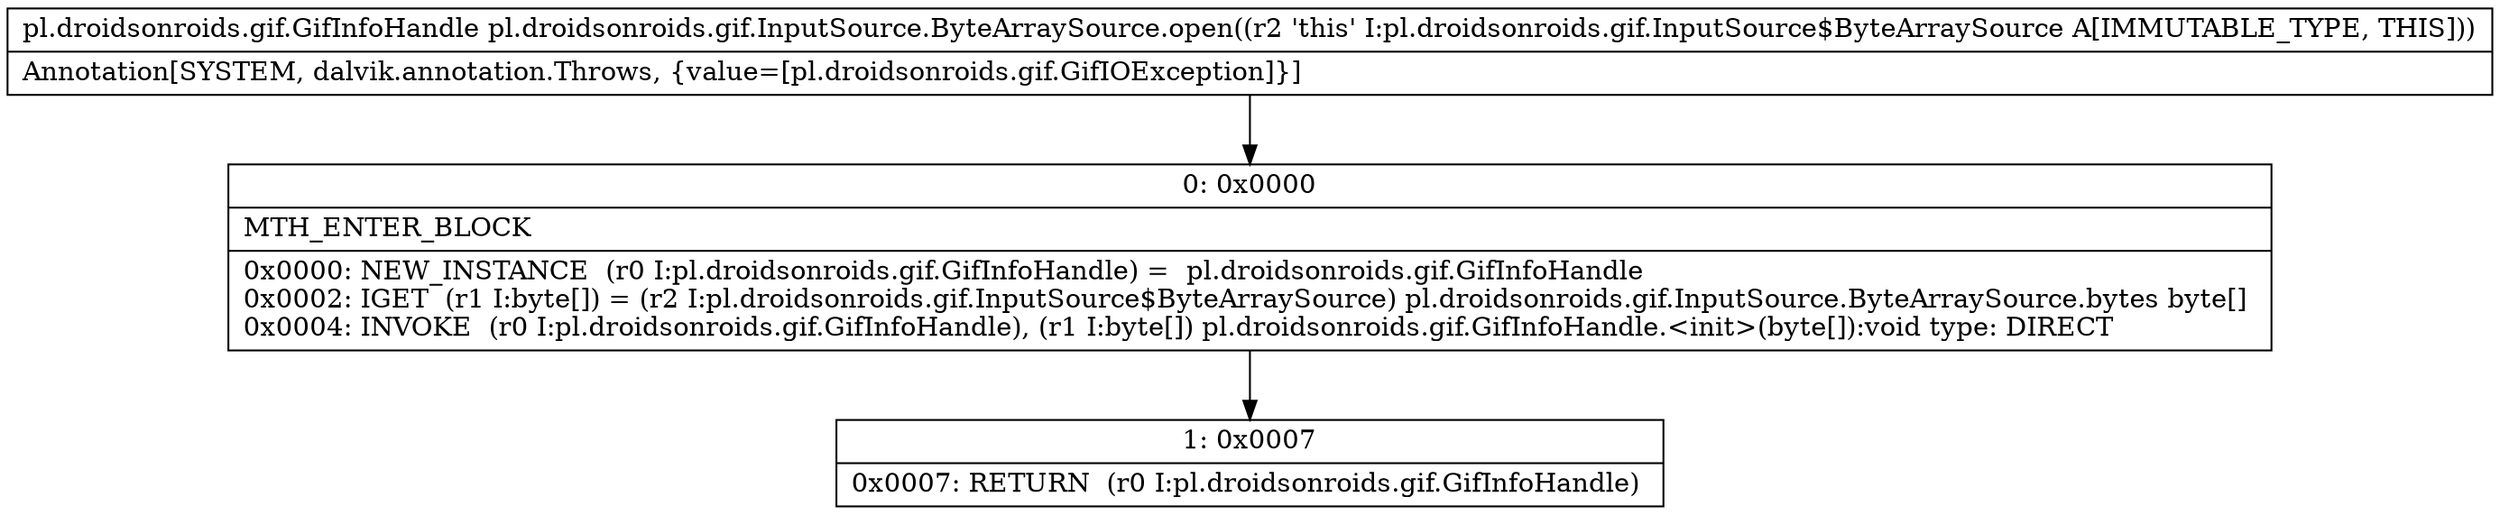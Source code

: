 digraph "CFG forpl.droidsonroids.gif.InputSource.ByteArraySource.open()Lpl\/droidsonroids\/gif\/GifInfoHandle;" {
Node_0 [shape=record,label="{0\:\ 0x0000|MTH_ENTER_BLOCK\l|0x0000: NEW_INSTANCE  (r0 I:pl.droidsonroids.gif.GifInfoHandle) =  pl.droidsonroids.gif.GifInfoHandle \l0x0002: IGET  (r1 I:byte[]) = (r2 I:pl.droidsonroids.gif.InputSource$ByteArraySource) pl.droidsonroids.gif.InputSource.ByteArraySource.bytes byte[] \l0x0004: INVOKE  (r0 I:pl.droidsonroids.gif.GifInfoHandle), (r1 I:byte[]) pl.droidsonroids.gif.GifInfoHandle.\<init\>(byte[]):void type: DIRECT \l}"];
Node_1 [shape=record,label="{1\:\ 0x0007|0x0007: RETURN  (r0 I:pl.droidsonroids.gif.GifInfoHandle) \l}"];
MethodNode[shape=record,label="{pl.droidsonroids.gif.GifInfoHandle pl.droidsonroids.gif.InputSource.ByteArraySource.open((r2 'this' I:pl.droidsonroids.gif.InputSource$ByteArraySource A[IMMUTABLE_TYPE, THIS]))  | Annotation[SYSTEM, dalvik.annotation.Throws, \{value=[pl.droidsonroids.gif.GifIOException]\}]\l}"];
MethodNode -> Node_0;
Node_0 -> Node_1;
}

